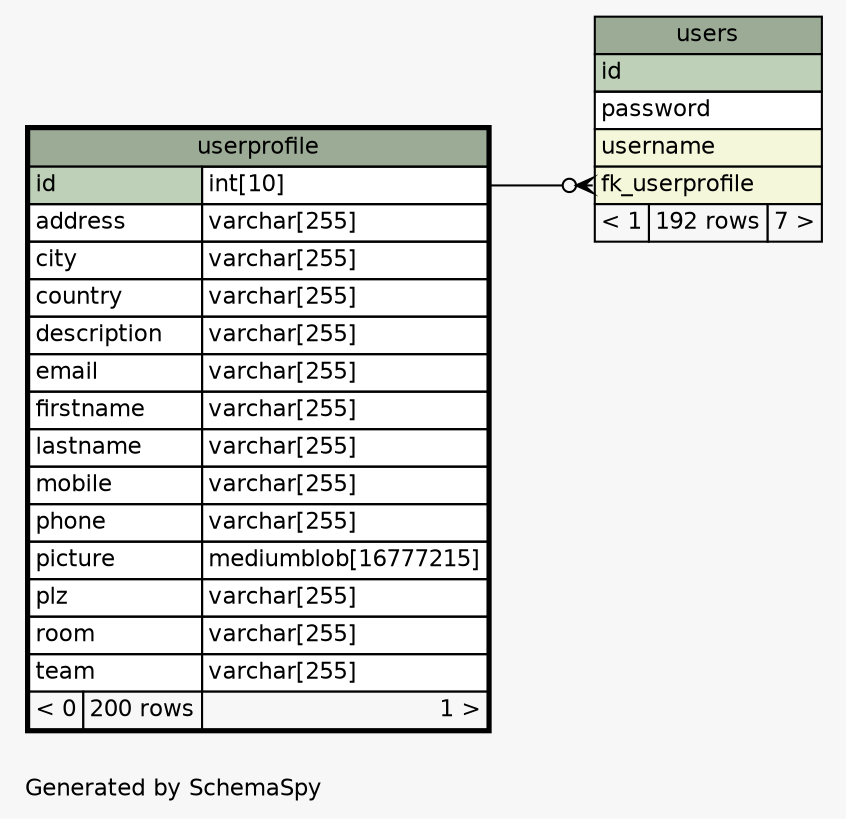 // dot 2.40.1 on Linux 4.12.5-300.fc26.x86_64
// SchemaSpy rev 590
digraph "oneDegreeRelationshipsDiagram" {
  graph [
    rankdir="RL"
    bgcolor="#f7f7f7"
    label="\nGenerated by SchemaSpy"
    labeljust="l"
    nodesep="0.18"
    ranksep="0.46"
    fontname="Helvetica"
    fontsize="11"
  ];
  node [
    fontname="Helvetica"
    fontsize="11"
    shape="plaintext"
  ];
  edge [
    arrowsize="0.8"
  ];
  "users":"fk_userprofile":w -> "userprofile":"id.type":e [arrowhead=none dir=back arrowtail=crowodot];
  "userprofile" [
    label=<
    <TABLE BORDER="2" CELLBORDER="1" CELLSPACING="0" BGCOLOR="#ffffff">
      <TR><TD COLSPAN="3" BGCOLOR="#9bab96" ALIGN="CENTER">userprofile</TD></TR>
      <TR><TD PORT="id" COLSPAN="2" BGCOLOR="#bed1b8" ALIGN="LEFT">id</TD><TD PORT="id.type" ALIGN="LEFT">int[10]</TD></TR>
      <TR><TD PORT="address" COLSPAN="2" ALIGN="LEFT">address</TD><TD PORT="address.type" ALIGN="LEFT">varchar[255]</TD></TR>
      <TR><TD PORT="city" COLSPAN="2" ALIGN="LEFT">city</TD><TD PORT="city.type" ALIGN="LEFT">varchar[255]</TD></TR>
      <TR><TD PORT="country" COLSPAN="2" ALIGN="LEFT">country</TD><TD PORT="country.type" ALIGN="LEFT">varchar[255]</TD></TR>
      <TR><TD PORT="description" COLSPAN="2" ALIGN="LEFT">description</TD><TD PORT="description.type" ALIGN="LEFT">varchar[255]</TD></TR>
      <TR><TD PORT="email" COLSPAN="2" ALIGN="LEFT">email</TD><TD PORT="email.type" ALIGN="LEFT">varchar[255]</TD></TR>
      <TR><TD PORT="firstname" COLSPAN="2" ALIGN="LEFT">firstname</TD><TD PORT="firstname.type" ALIGN="LEFT">varchar[255]</TD></TR>
      <TR><TD PORT="lastname" COLSPAN="2" ALIGN="LEFT">lastname</TD><TD PORT="lastname.type" ALIGN="LEFT">varchar[255]</TD></TR>
      <TR><TD PORT="mobile" COLSPAN="2" ALIGN="LEFT">mobile</TD><TD PORT="mobile.type" ALIGN="LEFT">varchar[255]</TD></TR>
      <TR><TD PORT="phone" COLSPAN="2" ALIGN="LEFT">phone</TD><TD PORT="phone.type" ALIGN="LEFT">varchar[255]</TD></TR>
      <TR><TD PORT="picture" COLSPAN="2" ALIGN="LEFT">picture</TD><TD PORT="picture.type" ALIGN="LEFT">mediumblob[16777215]</TD></TR>
      <TR><TD PORT="plz" COLSPAN="2" ALIGN="LEFT">plz</TD><TD PORT="plz.type" ALIGN="LEFT">varchar[255]</TD></TR>
      <TR><TD PORT="room" COLSPAN="2" ALIGN="LEFT">room</TD><TD PORT="room.type" ALIGN="LEFT">varchar[255]</TD></TR>
      <TR><TD PORT="team" COLSPAN="2" ALIGN="LEFT">team</TD><TD PORT="team.type" ALIGN="LEFT">varchar[255]</TD></TR>
      <TR><TD ALIGN="LEFT" BGCOLOR="#f7f7f7">&lt; 0</TD><TD ALIGN="RIGHT" BGCOLOR="#f7f7f7">200 rows</TD><TD ALIGN="RIGHT" BGCOLOR="#f7f7f7">1 &gt;</TD></TR>
    </TABLE>>
    URL="userprofile.html"
    tooltip="userprofile"
  ];
  "users" [
    label=<
    <TABLE BORDER="0" CELLBORDER="1" CELLSPACING="0" BGCOLOR="#ffffff">
      <TR><TD COLSPAN="3" BGCOLOR="#9bab96" ALIGN="CENTER">users</TD></TR>
      <TR><TD PORT="id" COLSPAN="3" BGCOLOR="#bed1b8" ALIGN="LEFT">id</TD></TR>
      <TR><TD PORT="password" COLSPAN="3" ALIGN="LEFT">password</TD></TR>
      <TR><TD PORT="username" COLSPAN="3" BGCOLOR="#f4f7da" ALIGN="LEFT">username</TD></TR>
      <TR><TD PORT="fk_userprofile" COLSPAN="3" BGCOLOR="#f4f7da" ALIGN="LEFT">fk_userprofile</TD></TR>
      <TR><TD ALIGN="LEFT" BGCOLOR="#f7f7f7">&lt; 1</TD><TD ALIGN="RIGHT" BGCOLOR="#f7f7f7">192 rows</TD><TD ALIGN="RIGHT" BGCOLOR="#f7f7f7">7 &gt;</TD></TR>
    </TABLE>>
    URL="users.html"
    tooltip="users"
  ];
}
